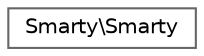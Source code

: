 digraph "Graphical Class Hierarchy"
{
 // LATEX_PDF_SIZE
  bgcolor="transparent";
  edge [fontname=Helvetica,fontsize=10,labelfontname=Helvetica,labelfontsize=10];
  node [fontname=Helvetica,fontsize=10,shape=box,height=0.2,width=0.4];
  rankdir="LR";
  Node0 [id="Node000000",label="Smarty\\Smarty",height=0.2,width=0.4,color="grey40", fillcolor="white", style="filled",URL="$classSmarty_1_1Smarty.html",tooltip=" "];
}
